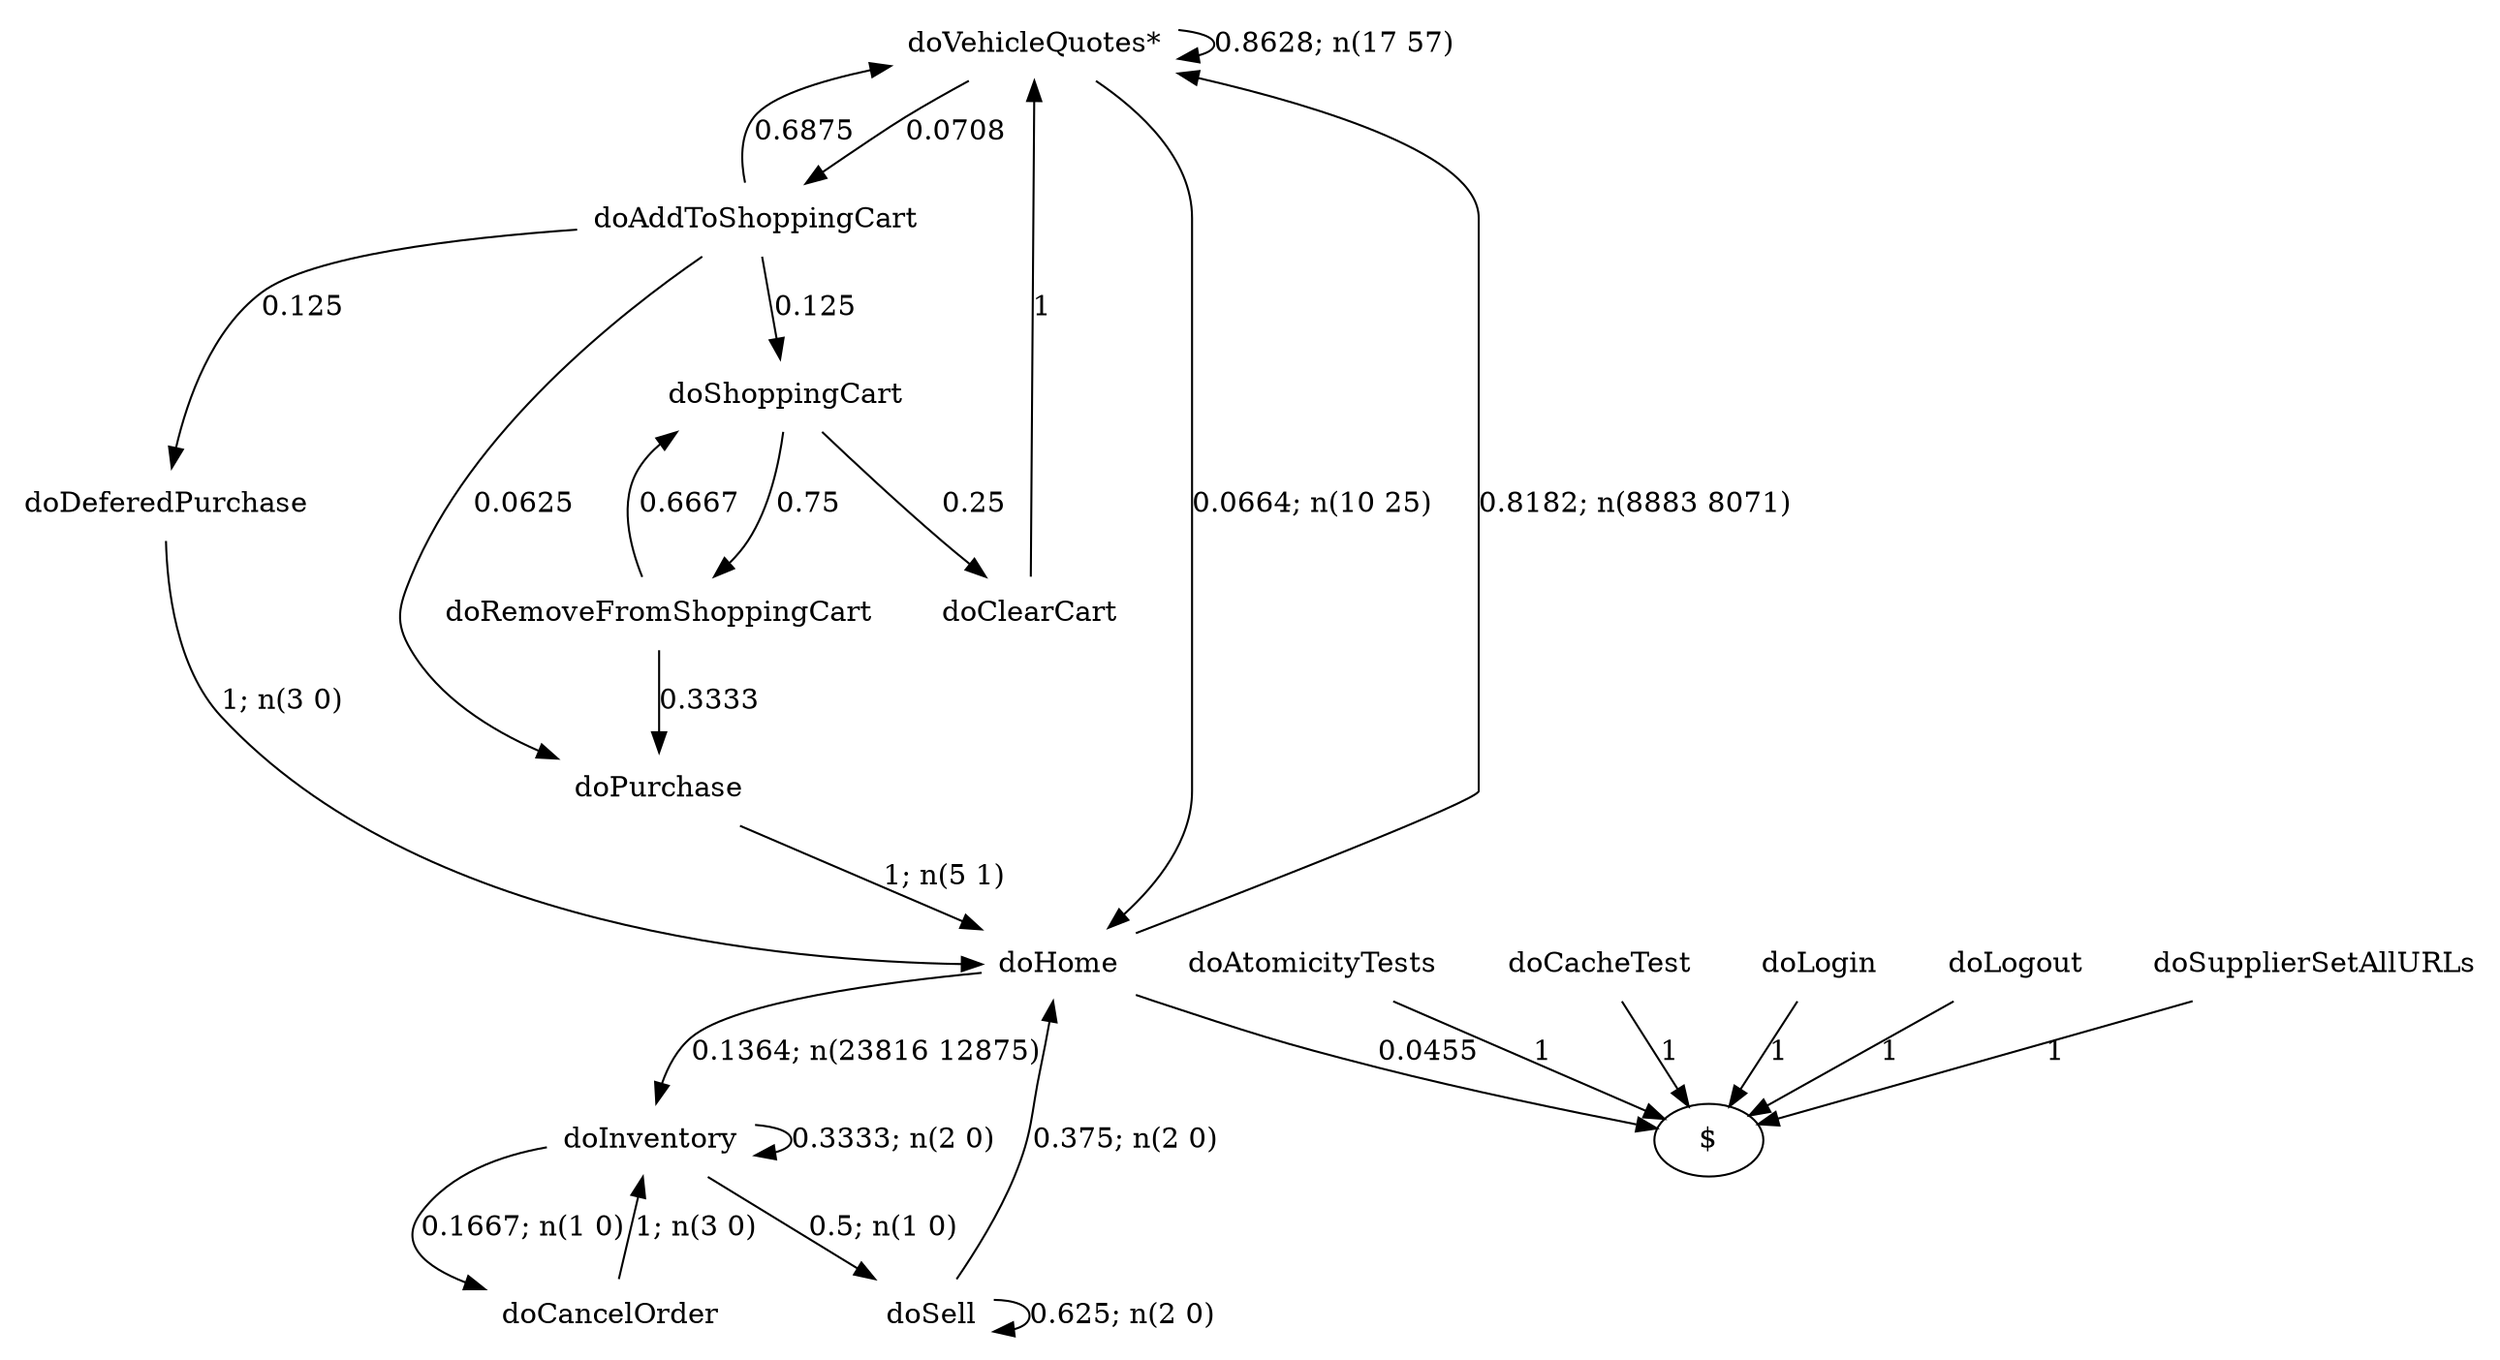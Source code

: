digraph G {"doVehicleQuotes*" [label="doVehicleQuotes*",shape=none];"doSupplierSetAllURLs" [label="doSupplierSetAllURLs",shape=none];"doAtomicityTests" [label="doAtomicityTests",shape=none];"doCacheTest" [label="doCacheTest",shape=none];"doLogin" [label="doLogin",shape=none];"doAddToShoppingCart" [label="doAddToShoppingCart",shape=none];"doDeferedPurchase" [label="doDeferedPurchase",shape=none];"doHome" [label="doHome",shape=none];"doShoppingCart" [label="doShoppingCart",shape=none];"doClearCart" [label="doClearCart",shape=none];"doPurchase" [label="doPurchase",shape=none];"doInventory" [label="doInventory",shape=none];"doSell" [label="doSell",shape=none];"doLogout" [label="doLogout",shape=none];"doCancelOrder" [label="doCancelOrder",shape=none];"doRemoveFromShoppingCart" [label="doRemoveFromShoppingCart",shape=none];"doVehicleQuotes*"->"doVehicleQuotes*" [style=solid,label="0.8628; n(17 57)"];"doVehicleQuotes*"->"doAddToShoppingCart" [style=solid,label="0.0708"];"doVehicleQuotes*"->"doHome" [style=solid,label="0.0664; n(10 25)"];"doSupplierSetAllURLs"->"$" [style=solid,label="1"];"doAtomicityTests"->"$" [style=solid,label="1"];"doCacheTest"->"$" [style=solid,label="1"];"doLogin"->"$" [style=solid,label="1"];"doAddToShoppingCart"->"doVehicleQuotes*" [style=solid,label="0.6875"];"doAddToShoppingCart"->"doDeferedPurchase" [style=solid,label="0.125"];"doAddToShoppingCart"->"doShoppingCart" [style=solid,label="0.125"];"doAddToShoppingCart"->"doPurchase" [style=solid,label="0.0625"];"doDeferedPurchase"->"doHome" [style=solid,label="1; n(3 0)"];"doHome"->"doVehicleQuotes*" [style=solid,label="0.8182; n(8883 8071)"];"doHome"->"doInventory" [style=solid,label="0.1364; n(23816 12875)"];"doHome"->"$" [style=solid,label="0.0455"];"doShoppingCart"->"doClearCart" [style=solid,label="0.25"];"doShoppingCart"->"doRemoveFromShoppingCart" [style=solid,label="0.75"];"doClearCart"->"doVehicleQuotes*" [style=solid,label="1"];"doPurchase"->"doHome" [style=solid,label="1; n(5 1)"];"doInventory"->"doInventory" [style=solid,label="0.3333; n(2 0)"];"doInventory"->"doSell" [style=solid,label="0.5; n(1 0)"];"doInventory"->"doCancelOrder" [style=solid,label="0.1667; n(1 0)"];"doSell"->"doHome" [style=solid,label="0.375; n(2 0)"];"doSell"->"doSell" [style=solid,label="0.625; n(2 0)"];"doLogout"->"$" [style=solid,label="1"];"doCancelOrder"->"doInventory" [style=solid,label="1; n(3 0)"];"doRemoveFromShoppingCart"->"doShoppingCart" [style=solid,label="0.6667"];"doRemoveFromShoppingCart"->"doPurchase" [style=solid,label="0.3333"];}